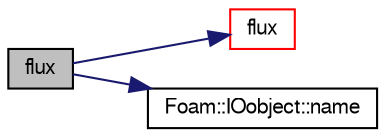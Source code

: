 digraph "flux"
{
  bgcolor="transparent";
  edge [fontname="FreeSans",fontsize="10",labelfontname="FreeSans",labelfontsize="10"];
  node [fontname="FreeSans",fontsize="10",shape=record];
  rankdir="LR";
  Node15168 [label="flux",height=0.2,width=0.4,color="black", fillcolor="grey75", style="filled", fontcolor="black"];
  Node15168 -> Node15169 [color="midnightblue",fontsize="10",style="solid",fontname="FreeSans"];
  Node15169 [label="flux",height=0.2,width=0.4,color="red",URL="$a21134.html#ae13d777d84cef9a101ae5a61d5ce29af"];
  Node15168 -> Node15225 [color="midnightblue",fontsize="10",style="solid",fontname="FreeSans"];
  Node15225 [label="Foam::IOobject::name",height=0.2,width=0.4,color="black",URL="$a26142.html#acc80e00a8ac919288fb55bd14cc88bf6",tooltip="Return name. "];
}
